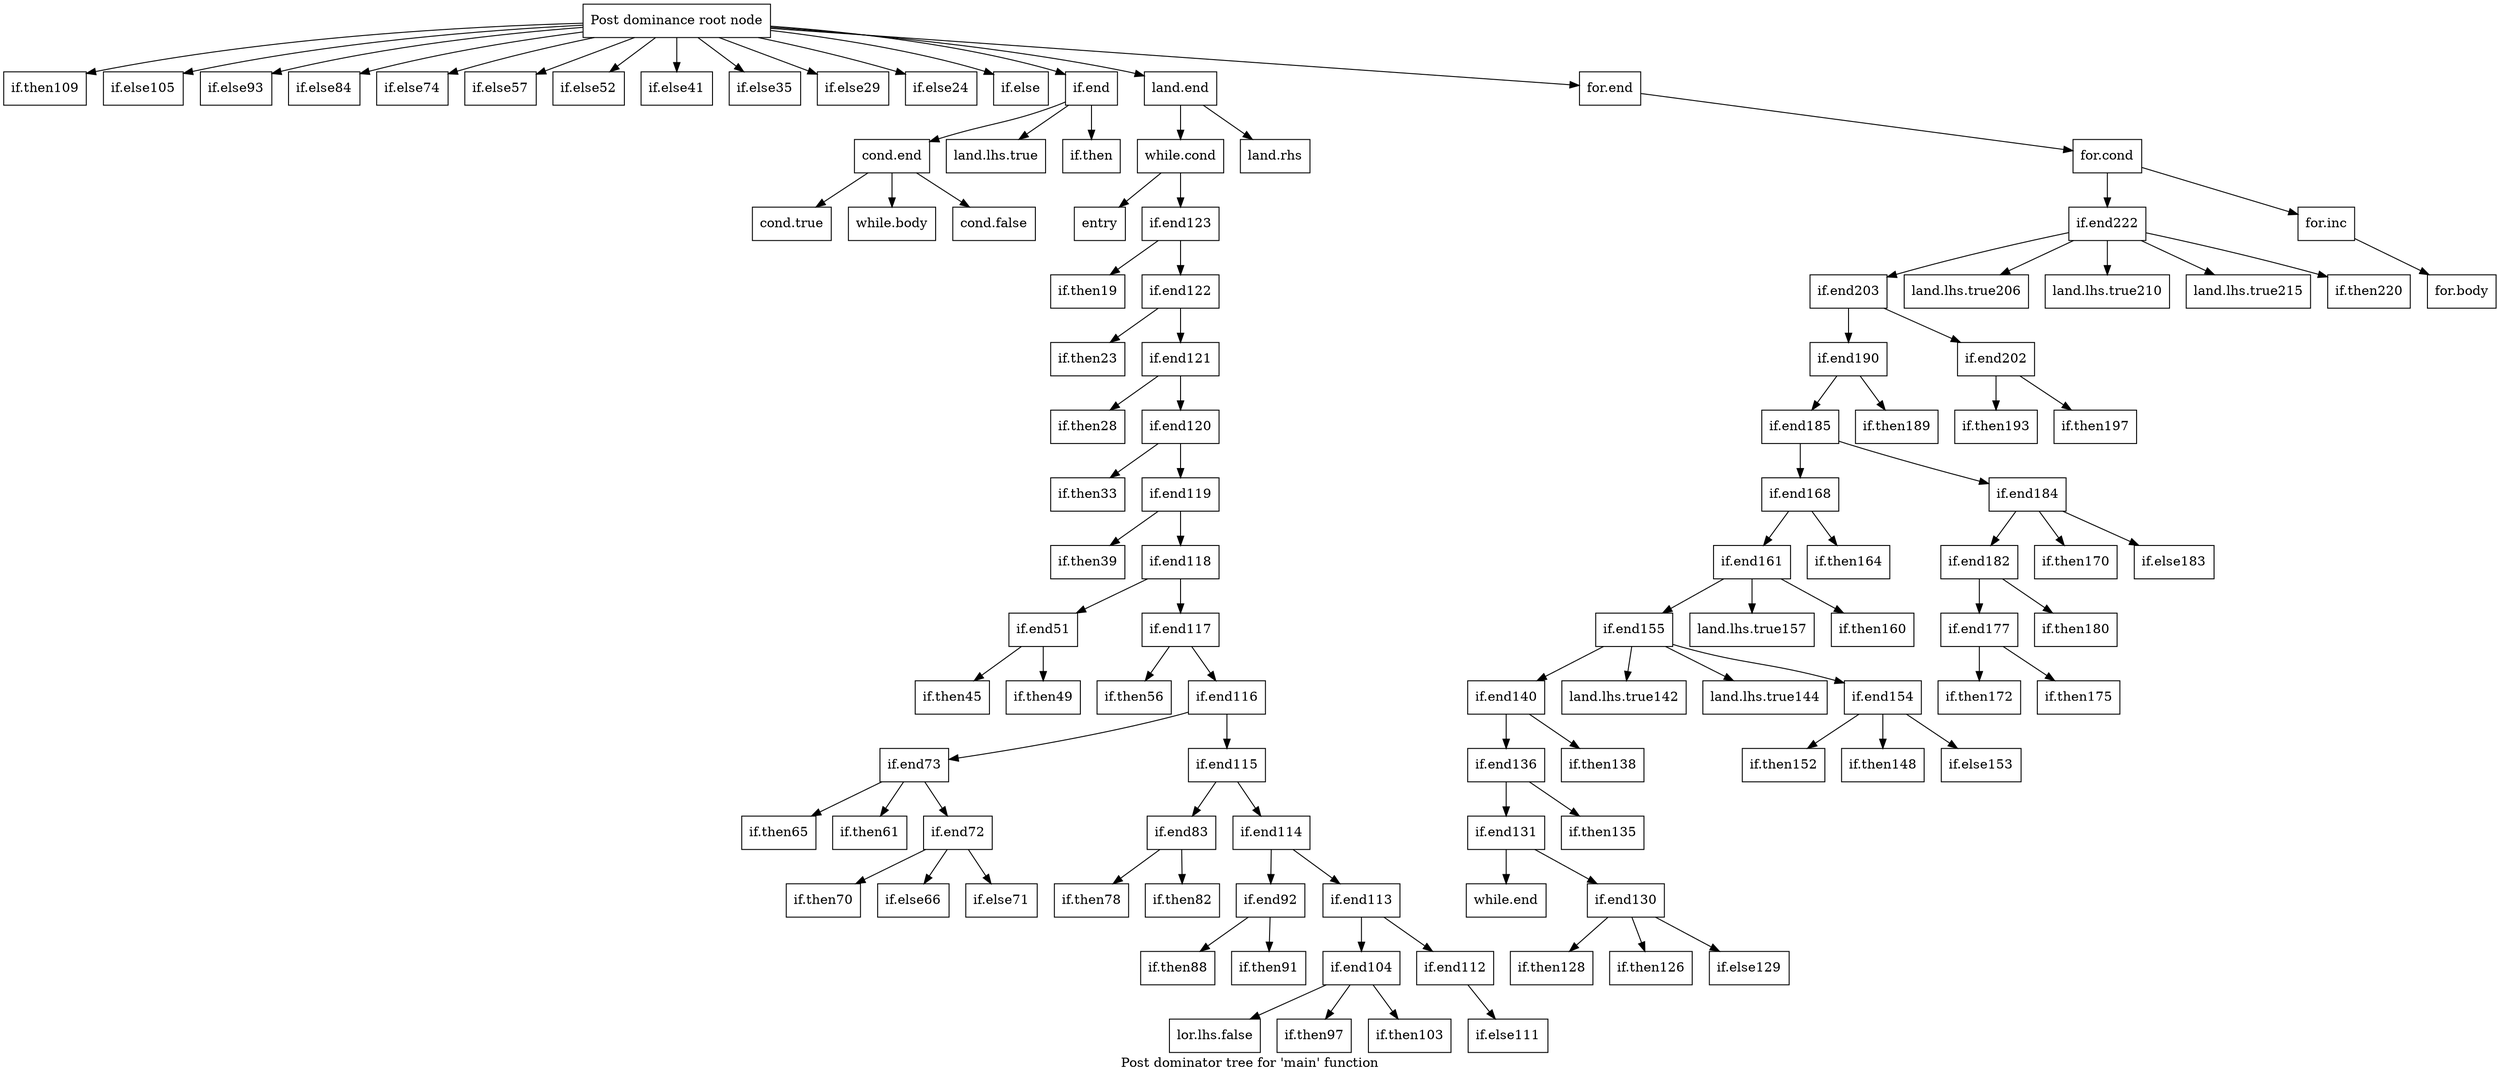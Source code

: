 digraph "Post dominator tree for 'main' function" {
	label="Post dominator tree for 'main' function";

	Node0xdb6f90 [shape=record,label="{Post dominance root node}"];
	Node0xdb6f90 -> Node0xd01c40;
	Node0xdb6f90 -> Node0xd539e0;
	Node0xdb6f90 -> Node0xdbad20;
	Node0xdb6f90 -> Node0xd79090;
	Node0xdb6f90 -> Node0xd97680;
	Node0xdb6f90 -> Node0xd4afd0;
	Node0xdb6f90 -> Node0xcec5e0;
	Node0xdb6f90 -> Node0xd79b40;
	Node0xdb6f90 -> Node0xd97970;
	Node0xdb6f90 -> Node0xd95260;
	Node0xdb6f90 -> Node0xd54bd0;
	Node0xdb6f90 -> Node0xd017a0;
	Node0xdb6f90 -> Node0xda0a00;
	Node0xdb6f90 -> Node0xdc6ed0;
	Node0xdb6f90 -> Node0xd91160;
	Node0xd01c40 [shape=record,label="{if.then109}"];
	Node0xd539e0 [shape=record,label="{if.else105}"];
	Node0xdbad20 [shape=record,label="{if.else93}"];
	Node0xd79090 [shape=record,label="{if.else84}"];
	Node0xd97680 [shape=record,label="{if.else74}"];
	Node0xd4afd0 [shape=record,label="{if.else57}"];
	Node0xcec5e0 [shape=record,label="{if.else52}"];
	Node0xd79b40 [shape=record,label="{if.else41}"];
	Node0xd97970 [shape=record,label="{if.else35}"];
	Node0xd95260 [shape=record,label="{if.else29}"];
	Node0xd54bd0 [shape=record,label="{if.else24}"];
	Node0xd017a0 [shape=record,label="{if.else}"];
	Node0xda0a00 [shape=record,label="{if.end}"];
	Node0xda0a00 -> Node0xd156a0;
	Node0xda0a00 -> Node0xd2ecd0;
	Node0xda0a00 -> Node0xd5e890;
	Node0xd156a0 [shape=record,label="{cond.end}"];
	Node0xd156a0 -> Node0xd438d0;
	Node0xd156a0 -> Node0xd7f8c0;
	Node0xd156a0 -> Node0xdb1680;
	Node0xd438d0 [shape=record,label="{cond.true}"];
	Node0xd7f8c0 [shape=record,label="{while.body}"];
	Node0xdb1680 [shape=record,label="{cond.false}"];
	Node0xd2ecd0 [shape=record,label="{land.lhs.true}"];
	Node0xd5e890 [shape=record,label="{if.then}"];
	Node0xdc6ed0 [shape=record,label="{land.end}"];
	Node0xdc6ed0 -> Node0xd32a60;
	Node0xdc6ed0 -> Node0xdc0420;
	Node0xd32a60 [shape=record,label="{while.cond}"];
	Node0xd32a60 -> Node0xd231c0;
	Node0xd32a60 -> Node0xd7e6d0;
	Node0xd231c0 [shape=record,label="{entry}"];
	Node0xd7e6d0 [shape=record,label="{if.end123}"];
	Node0xd7e6d0 -> Node0xdbdac0;
	Node0xd7e6d0 -> Node0xd95b50;
	Node0xdbdac0 [shape=record,label="{if.then19}"];
	Node0xd95b50 [shape=record,label="{if.end122}"];
	Node0xd95b50 -> Node0xd8e180;
	Node0xd95b50 -> Node0xce5430;
	Node0xd8e180 [shape=record,label="{if.then23}"];
	Node0xce5430 [shape=record,label="{if.end121}"];
	Node0xce5430 -> Node0xd10f00;
	Node0xce5430 -> Node0xd626e0;
	Node0xd10f00 [shape=record,label="{if.then28}"];
	Node0xd626e0 [shape=record,label="{if.end120}"];
	Node0xd626e0 -> Node0xd794f0;
	Node0xd626e0 -> Node0xd089d0;
	Node0xd794f0 [shape=record,label="{if.then33}"];
	Node0xd089d0 [shape=record,label="{if.end119}"];
	Node0xd089d0 -> Node0xd6fa00;
	Node0xd089d0 -> Node0xd9ecb0;
	Node0xd6fa00 [shape=record,label="{if.then39}"];
	Node0xd9ecb0 [shape=record,label="{if.end118}"];
	Node0xd9ecb0 -> Node0xdbe0d0;
	Node0xd9ecb0 -> Node0xd96130;
	Node0xdbe0d0 [shape=record,label="{if.end51}"];
	Node0xdbe0d0 -> Node0xd9d5c0;
	Node0xdbe0d0 -> Node0xd60210;
	Node0xd9d5c0 [shape=record,label="{if.then45}"];
	Node0xd60210 [shape=record,label="{if.then49}"];
	Node0xd96130 [shape=record,label="{if.end117}"];
	Node0xd96130 -> Node0xd0fab0;
	Node0xd96130 -> Node0xd620c0;
	Node0xd0fab0 [shape=record,label="{if.then56}"];
	Node0xd620c0 [shape=record,label="{if.end116}"];
	Node0xd620c0 -> Node0xd098b0;
	Node0xd620c0 -> Node0xdb6e20;
	Node0xd098b0 [shape=record,label="{if.end73}"];
	Node0xd098b0 -> Node0xd61ab0;
	Node0xd098b0 -> Node0xd1e260;
	Node0xd098b0 -> Node0xd704e0;
	Node0xd61ab0 [shape=record,label="{if.then65}"];
	Node0xd1e260 [shape=record,label="{if.then61}"];
	Node0xd704e0 [shape=record,label="{if.end72}"];
	Node0xd704e0 -> Node0xd60340;
	Node0xd704e0 -> Node0xd74ab0;
	Node0xd704e0 -> Node0xcb3170;
	Node0xd60340 [shape=record,label="{if.then70}"];
	Node0xd74ab0 [shape=record,label="{if.else66}"];
	Node0xcb3170 [shape=record,label="{if.else71}"];
	Node0xdb6e20 [shape=record,label="{if.end115}"];
	Node0xdb6e20 -> Node0xd3f620;
	Node0xdb6e20 -> Node0xd7e870;
	Node0xd3f620 [shape=record,label="{if.end83}"];
	Node0xd3f620 -> Node0xdaf270;
	Node0xd3f620 -> Node0xcec800;
	Node0xdaf270 [shape=record,label="{if.then78}"];
	Node0xcec800 [shape=record,label="{if.then82}"];
	Node0xd7e870 [shape=record,label="{if.end114}"];
	Node0xd7e870 -> Node0xd09430;
	Node0xd7e870 -> Node0xcf8f00;
	Node0xd09430 [shape=record,label="{if.end92}"];
	Node0xd09430 -> Node0xd953b0;
	Node0xd09430 -> Node0xd75de0;
	Node0xd953b0 [shape=record,label="{if.then88}"];
	Node0xd75de0 [shape=record,label="{if.then91}"];
	Node0xcf8f00 [shape=record,label="{if.end113}"];
	Node0xcf8f00 -> Node0xd89820;
	Node0xcf8f00 -> Node0xd40890;
	Node0xd89820 [shape=record,label="{if.end104}"];
	Node0xd89820 -> Node0xd9df60;
	Node0xd89820 -> Node0xd111a0;
	Node0xd89820 -> Node0xd08d70;
	Node0xd9df60 [shape=record,label="{lor.lhs.false}"];
	Node0xd111a0 [shape=record,label="{if.then97}"];
	Node0xd08d70 [shape=record,label="{if.then103}"];
	Node0xd40890 [shape=record,label="{if.end112}"];
	Node0xd40890 -> Node0xd058c0;
	Node0xd058c0 [shape=record,label="{if.else111}"];
	Node0xdc0420 [shape=record,label="{land.rhs}"];
	Node0xd91160 [shape=record,label="{for.end}"];
	Node0xd91160 -> Node0xd14070;
	Node0xd14070 [shape=record,label="{for.cond}"];
	Node0xd14070 -> Node0xcebc60;
	Node0xd14070 -> Node0xd4caa0;
	Node0xcebc60 [shape=record,label="{if.end222}"];
	Node0xcebc60 -> Node0xdaaac0;
	Node0xcebc60 -> Node0xda3de0;
	Node0xcebc60 -> Node0xdc0c20;
	Node0xcebc60 -> Node0xd2fd80;
	Node0xcebc60 -> Node0xd43f20;
	Node0xdaaac0 [shape=record,label="{if.end203}"];
	Node0xdaaac0 -> Node0xd96410;
	Node0xdaaac0 -> Node0xd89400;
	Node0xd96410 [shape=record,label="{if.end190}"];
	Node0xd96410 -> Node0xd7bc60;
	Node0xd96410 -> Node0xd53ca0;
	Node0xd7bc60 [shape=record,label="{if.end185}"];
	Node0xd7bc60 -> Node0xd1bf70;
	Node0xd7bc60 -> Node0xcf22a0;
	Node0xd1bf70 [shape=record,label="{if.end168}"];
	Node0xd1bf70 -> Node0xd624a0;
	Node0xd1bf70 -> Node0xd42310;
	Node0xd624a0 [shape=record,label="{if.end161}"];
	Node0xd624a0 -> Node0xd83e00;
	Node0xd624a0 -> Node0xdb5500;
	Node0xd624a0 -> Node0xd93980;
	Node0xd83e00 [shape=record,label="{if.end155}"];
	Node0xd83e00 -> Node0xd9f500;
	Node0xd83e00 -> Node0xd04420;
	Node0xd83e00 -> Node0xd43a40;
	Node0xd83e00 -> Node0xd105b0;
	Node0xd9f500 [shape=record,label="{if.end140}"];
	Node0xd9f500 -> Node0xd98fa0;
	Node0xd9f500 -> Node0xd72de0;
	Node0xd98fa0 [shape=record,label="{if.end136}"];
	Node0xd98fa0 -> Node0xd51c50;
	Node0xd98fa0 -> Node0xd9c650;
	Node0xd51c50 [shape=record,label="{if.end131}"];
	Node0xd51c50 -> Node0xd69a20;
	Node0xd51c50 -> Node0xd5ea00;
	Node0xd69a20 [shape=record,label="{while.end}"];
	Node0xd5ea00 [shape=record,label="{if.end130}"];
	Node0xd5ea00 -> Node0xd74e50;
	Node0xd5ea00 -> Node0xd70630;
	Node0xd5ea00 -> Node0xdbd250;
	Node0xd74e50 [shape=record,label="{if.then128}"];
	Node0xd70630 [shape=record,label="{if.then126}"];
	Node0xdbd250 [shape=record,label="{if.else129}"];
	Node0xd9c650 [shape=record,label="{if.then135}"];
	Node0xd72de0 [shape=record,label="{if.then138}"];
	Node0xd04420 [shape=record,label="{land.lhs.true142}"];
	Node0xd43a40 [shape=record,label="{land.lhs.true144}"];
	Node0xd105b0 [shape=record,label="{if.end154}"];
	Node0xd105b0 -> Node0xd7d140;
	Node0xd105b0 -> Node0xd96ca0;
	Node0xd105b0 -> Node0xd9f650;
	Node0xd7d140 [shape=record,label="{if.then152}"];
	Node0xd96ca0 [shape=record,label="{if.then148}"];
	Node0xd9f650 [shape=record,label="{if.else153}"];
	Node0xdb5500 [shape=record,label="{land.lhs.true157}"];
	Node0xd93980 [shape=record,label="{if.then160}"];
	Node0xd42310 [shape=record,label="{if.then164}"];
	Node0xcf22a0 [shape=record,label="{if.end184}"];
	Node0xcf22a0 -> Node0xdc9f00;
	Node0xcf22a0 -> Node0xd0c990;
	Node0xcf22a0 -> Node0xdb12f0;
	Node0xdc9f00 [shape=record,label="{if.end182}"];
	Node0xdc9f00 -> Node0xd4c9b0;
	Node0xdc9f00 -> Node0xd51880;
	Node0xd4c9b0 [shape=record,label="{if.end177}"];
	Node0xd4c9b0 -> Node0xd810a0;
	Node0xd4c9b0 -> Node0xdb1a50;
	Node0xd810a0 [shape=record,label="{if.then172}"];
	Node0xdb1a50 [shape=record,label="{if.then175}"];
	Node0xd51880 [shape=record,label="{if.then180}"];
	Node0xd0c990 [shape=record,label="{if.then170}"];
	Node0xdb12f0 [shape=record,label="{if.else183}"];
	Node0xd53ca0 [shape=record,label="{if.then189}"];
	Node0xd89400 [shape=record,label="{if.end202}"];
	Node0xd89400 -> Node0xd2d390;
	Node0xd89400 -> Node0xd33790;
	Node0xd2d390 [shape=record,label="{if.then193}"];
	Node0xd33790 [shape=record,label="{if.then197}"];
	Node0xda3de0 [shape=record,label="{land.lhs.true206}"];
	Node0xdc0c20 [shape=record,label="{land.lhs.true210}"];
	Node0xd2fd80 [shape=record,label="{land.lhs.true215}"];
	Node0xd43f20 [shape=record,label="{if.then220}"];
	Node0xd4caa0 [shape=record,label="{for.inc}"];
	Node0xd4caa0 -> Node0xd6dc20;
	Node0xd6dc20 [shape=record,label="{for.body}"];
}

